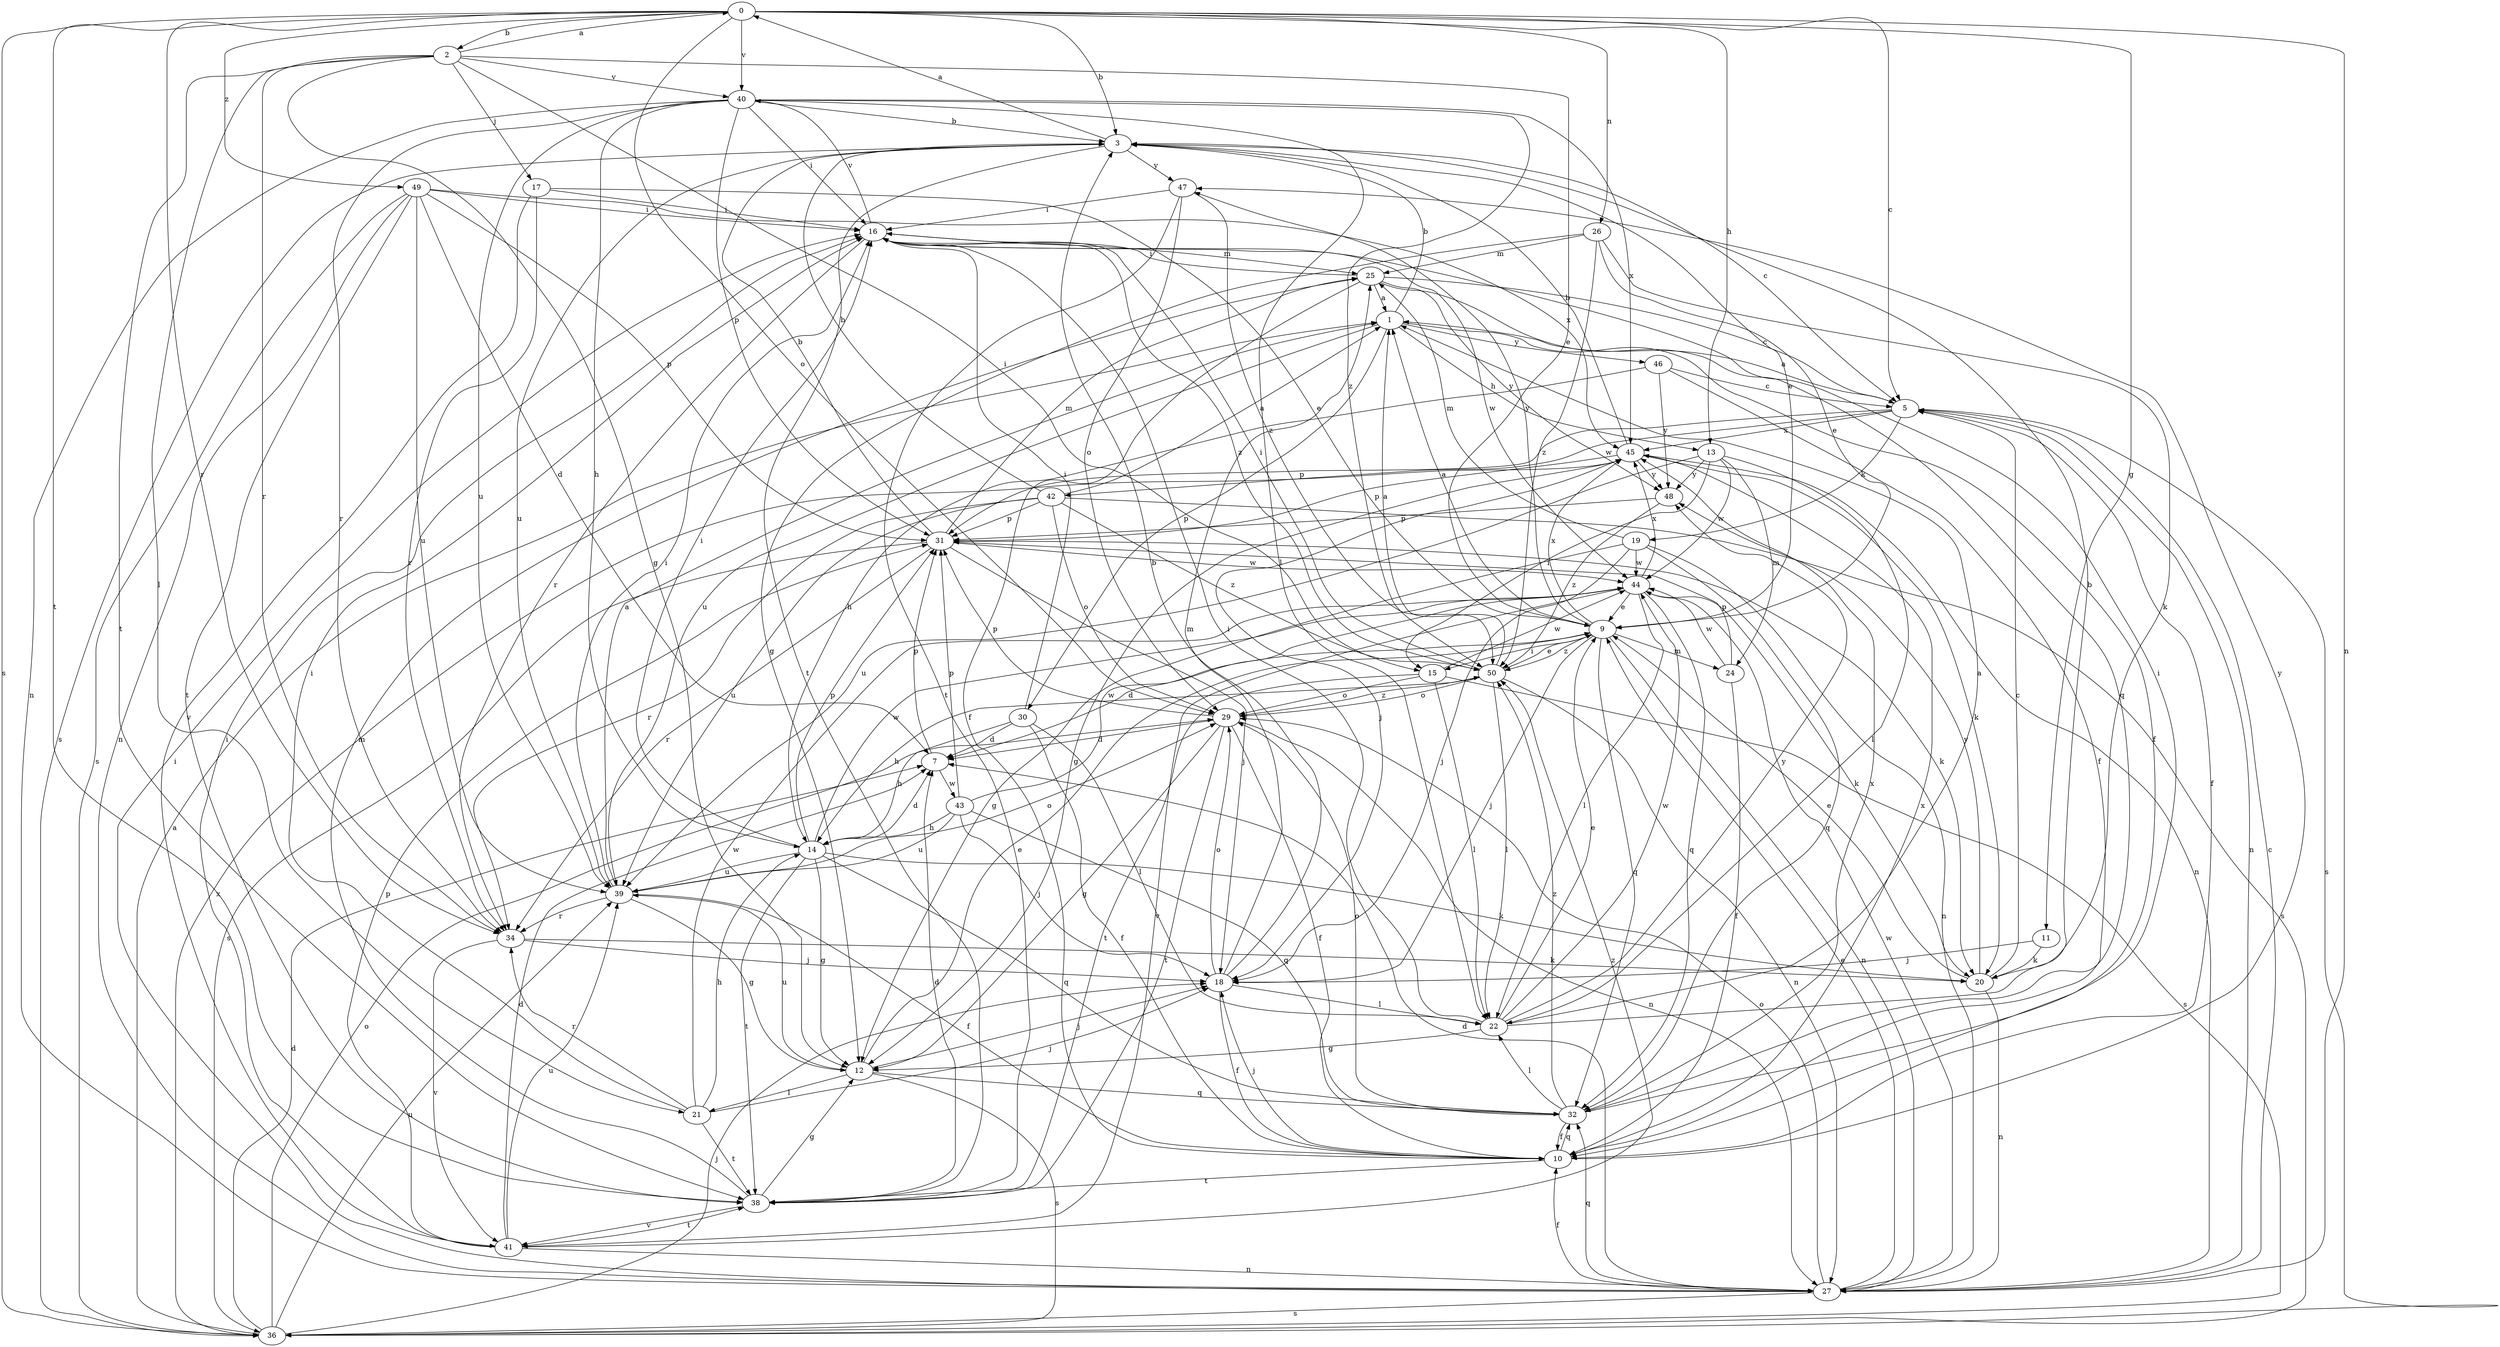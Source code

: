 strict digraph  {
0;
1;
2;
3;
5;
7;
9;
10;
11;
12;
13;
14;
15;
16;
17;
18;
19;
20;
21;
22;
24;
25;
26;
27;
29;
30;
31;
32;
34;
36;
38;
39;
40;
41;
42;
43;
44;
45;
46;
47;
48;
49;
50;
0 -> 2  [label=b];
0 -> 3  [label=b];
0 -> 5  [label=c];
0 -> 11  [label=g];
0 -> 13  [label=h];
0 -> 26  [label=n];
0 -> 27  [label=n];
0 -> 29  [label=o];
0 -> 34  [label=r];
0 -> 36  [label=s];
0 -> 38  [label=t];
0 -> 40  [label=v];
0 -> 49  [label=z];
1 -> 3  [label=b];
1 -> 10  [label=f];
1 -> 13  [label=h];
1 -> 30  [label=p];
1 -> 39  [label=u];
1 -> 46  [label=y];
2 -> 0  [label=a];
2 -> 9  [label=e];
2 -> 12  [label=g];
2 -> 15  [label=i];
2 -> 17  [label=j];
2 -> 21  [label=l];
2 -> 34  [label=r];
2 -> 38  [label=t];
2 -> 40  [label=v];
3 -> 0  [label=a];
3 -> 5  [label=c];
3 -> 9  [label=e];
3 -> 36  [label=s];
3 -> 38  [label=t];
3 -> 39  [label=u];
3 -> 47  [label=y];
5 -> 1  [label=a];
5 -> 10  [label=f];
5 -> 19  [label=k];
5 -> 27  [label=n];
5 -> 31  [label=p];
5 -> 36  [label=s];
5 -> 42  [label=w];
5 -> 45  [label=x];
7 -> 31  [label=p];
7 -> 43  [label=w];
9 -> 1  [label=a];
9 -> 7  [label=d];
9 -> 15  [label=i];
9 -> 18  [label=j];
9 -> 24  [label=m];
9 -> 27  [label=n];
9 -> 32  [label=q];
9 -> 45  [label=x];
9 -> 47  [label=y];
9 -> 50  [label=z];
10 -> 18  [label=j];
10 -> 32  [label=q];
10 -> 38  [label=t];
10 -> 45  [label=x];
10 -> 47  [label=y];
11 -> 18  [label=j];
11 -> 20  [label=k];
12 -> 9  [label=e];
12 -> 18  [label=j];
12 -> 21  [label=l];
12 -> 32  [label=q];
12 -> 36  [label=s];
12 -> 39  [label=u];
13 -> 15  [label=i];
13 -> 22  [label=l];
13 -> 24  [label=m];
13 -> 39  [label=u];
13 -> 44  [label=w];
13 -> 48  [label=y];
14 -> 7  [label=d];
14 -> 12  [label=g];
14 -> 16  [label=i];
14 -> 20  [label=k];
14 -> 31  [label=p];
14 -> 32  [label=q];
14 -> 38  [label=t];
14 -> 39  [label=u];
14 -> 44  [label=w];
15 -> 22  [label=l];
15 -> 29  [label=o];
15 -> 36  [label=s];
15 -> 38  [label=t];
15 -> 44  [label=w];
16 -> 25  [label=m];
16 -> 34  [label=r];
16 -> 40  [label=v];
16 -> 44  [label=w];
16 -> 50  [label=z];
17 -> 9  [label=e];
17 -> 16  [label=i];
17 -> 34  [label=r];
17 -> 41  [label=v];
18 -> 3  [label=b];
18 -> 10  [label=f];
18 -> 22  [label=l];
18 -> 25  [label=m];
18 -> 29  [label=o];
19 -> 12  [label=g];
19 -> 18  [label=j];
19 -> 25  [label=m];
19 -> 27  [label=n];
19 -> 32  [label=q];
19 -> 44  [label=w];
20 -> 5  [label=c];
20 -> 9  [label=e];
20 -> 27  [label=n];
20 -> 48  [label=y];
21 -> 14  [label=h];
21 -> 16  [label=i];
21 -> 18  [label=j];
21 -> 34  [label=r];
21 -> 38  [label=t];
21 -> 44  [label=w];
22 -> 1  [label=a];
22 -> 3  [label=b];
22 -> 9  [label=e];
22 -> 12  [label=g];
22 -> 16  [label=i];
22 -> 44  [label=w];
22 -> 48  [label=y];
24 -> 10  [label=f];
24 -> 31  [label=p];
24 -> 44  [label=w];
25 -> 1  [label=a];
25 -> 5  [label=c];
25 -> 10  [label=f];
25 -> 16  [label=i];
25 -> 32  [label=q];
25 -> 48  [label=y];
26 -> 9  [label=e];
26 -> 12  [label=g];
26 -> 20  [label=k];
26 -> 25  [label=m];
26 -> 50  [label=z];
27 -> 5  [label=c];
27 -> 7  [label=d];
27 -> 9  [label=e];
27 -> 10  [label=f];
27 -> 16  [label=i];
27 -> 29  [label=o];
27 -> 32  [label=q];
27 -> 36  [label=s];
27 -> 44  [label=w];
29 -> 7  [label=d];
29 -> 10  [label=f];
29 -> 12  [label=g];
29 -> 27  [label=n];
29 -> 31  [label=p];
29 -> 38  [label=t];
29 -> 50  [label=z];
30 -> 7  [label=d];
30 -> 10  [label=f];
30 -> 14  [label=h];
30 -> 16  [label=i];
30 -> 22  [label=l];
31 -> 3  [label=b];
31 -> 18  [label=j];
31 -> 20  [label=k];
31 -> 25  [label=m];
31 -> 34  [label=r];
31 -> 36  [label=s];
31 -> 44  [label=w];
32 -> 10  [label=f];
32 -> 16  [label=i];
32 -> 22  [label=l];
32 -> 29  [label=o];
32 -> 45  [label=x];
32 -> 50  [label=z];
34 -> 18  [label=j];
34 -> 20  [label=k];
34 -> 41  [label=v];
36 -> 1  [label=a];
36 -> 7  [label=d];
36 -> 18  [label=j];
36 -> 29  [label=o];
36 -> 39  [label=u];
36 -> 45  [label=x];
38 -> 7  [label=d];
38 -> 12  [label=g];
38 -> 25  [label=m];
38 -> 41  [label=v];
39 -> 1  [label=a];
39 -> 10  [label=f];
39 -> 12  [label=g];
39 -> 16  [label=i];
39 -> 29  [label=o];
39 -> 34  [label=r];
40 -> 3  [label=b];
40 -> 14  [label=h];
40 -> 16  [label=i];
40 -> 22  [label=l];
40 -> 27  [label=n];
40 -> 31  [label=p];
40 -> 34  [label=r];
40 -> 39  [label=u];
40 -> 45  [label=x];
40 -> 50  [label=z];
41 -> 7  [label=d];
41 -> 16  [label=i];
41 -> 27  [label=n];
41 -> 31  [label=p];
41 -> 38  [label=t];
41 -> 39  [label=u];
41 -> 50  [label=z];
42 -> 1  [label=a];
42 -> 3  [label=b];
42 -> 29  [label=o];
42 -> 31  [label=p];
42 -> 34  [label=r];
42 -> 36  [label=s];
42 -> 39  [label=u];
42 -> 50  [label=z];
43 -> 14  [label=h];
43 -> 18  [label=j];
43 -> 31  [label=p];
43 -> 32  [label=q];
43 -> 39  [label=u];
43 -> 44  [label=w];
44 -> 9  [label=e];
44 -> 20  [label=k];
44 -> 22  [label=l];
44 -> 32  [label=q];
44 -> 41  [label=v];
44 -> 45  [label=x];
45 -> 3  [label=b];
45 -> 12  [label=g];
45 -> 18  [label=j];
45 -> 20  [label=k];
45 -> 27  [label=n];
45 -> 31  [label=p];
45 -> 48  [label=y];
46 -> 5  [label=c];
46 -> 10  [label=f];
46 -> 14  [label=h];
46 -> 48  [label=y];
47 -> 16  [label=i];
47 -> 29  [label=o];
47 -> 38  [label=t];
47 -> 50  [label=z];
48 -> 31  [label=p];
48 -> 50  [label=z];
49 -> 7  [label=d];
49 -> 16  [label=i];
49 -> 27  [label=n];
49 -> 31  [label=p];
49 -> 36  [label=s];
49 -> 38  [label=t];
49 -> 39  [label=u];
49 -> 45  [label=x];
50 -> 1  [label=a];
50 -> 9  [label=e];
50 -> 14  [label=h];
50 -> 16  [label=i];
50 -> 22  [label=l];
50 -> 27  [label=n];
50 -> 29  [label=o];
}
